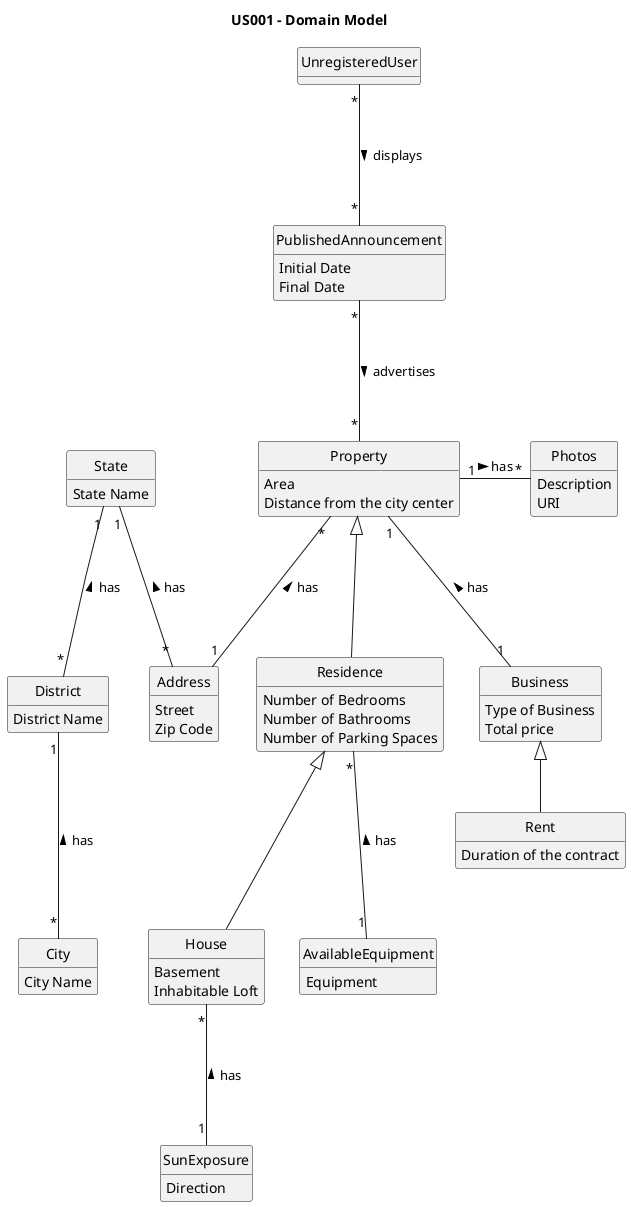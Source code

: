 @startuml

title US001 - Domain Model

skinparam groupInheritance 2
skinparam monochrome true
skinparam linetype polyline
hide methods
hide circle


class Address {
Street
Zip Code
}

class AvailableEquipment {
Equipment
}


class Business {
Type of Business
Total price
}


class City {
City Name
}

/'class Comission {
Static Value
}
'/

/'class ComissionPercentage {
Percentage Value
}
'/


class District {
District Name
}


class House {
Basement
Inhabitable Loft
}


class Photos {
Description
URI
}

class Property {
Area
Distance from the city center
}

class PublishedAnnouncement {
Initial Date
Final Date

}


class Rent {
Duration of the contract
}


class Residence {
Number of Bedrooms
Number of Bathrooms
Number of Parking Spaces
}


class State {
State Name
}

class SunExposure {
Direction
}


class UnregisteredUser {
}



Business <|-- Rent

'Comission "1" -right- "1" Business : contains <

District "1" --- "*" City : has <

House "*" --- "1" SunExposure : has <

Property <|--- Residence
Property "*" --- "1" Address : has <
Property "1" --- "1" Business : has <
Property "1" -right- "*" Photos : has >
PublishedAnnouncement "*" --- "*" Property: advertises >

Residence "*" --- "1" AvailableEquipment : has <
Residence <|--- House

State "1" --- "*" District : has <
State "1" --- "*" Address : has <

UnregisteredUser "*" --- "*" PublishedAnnouncement: displays >

@enduml